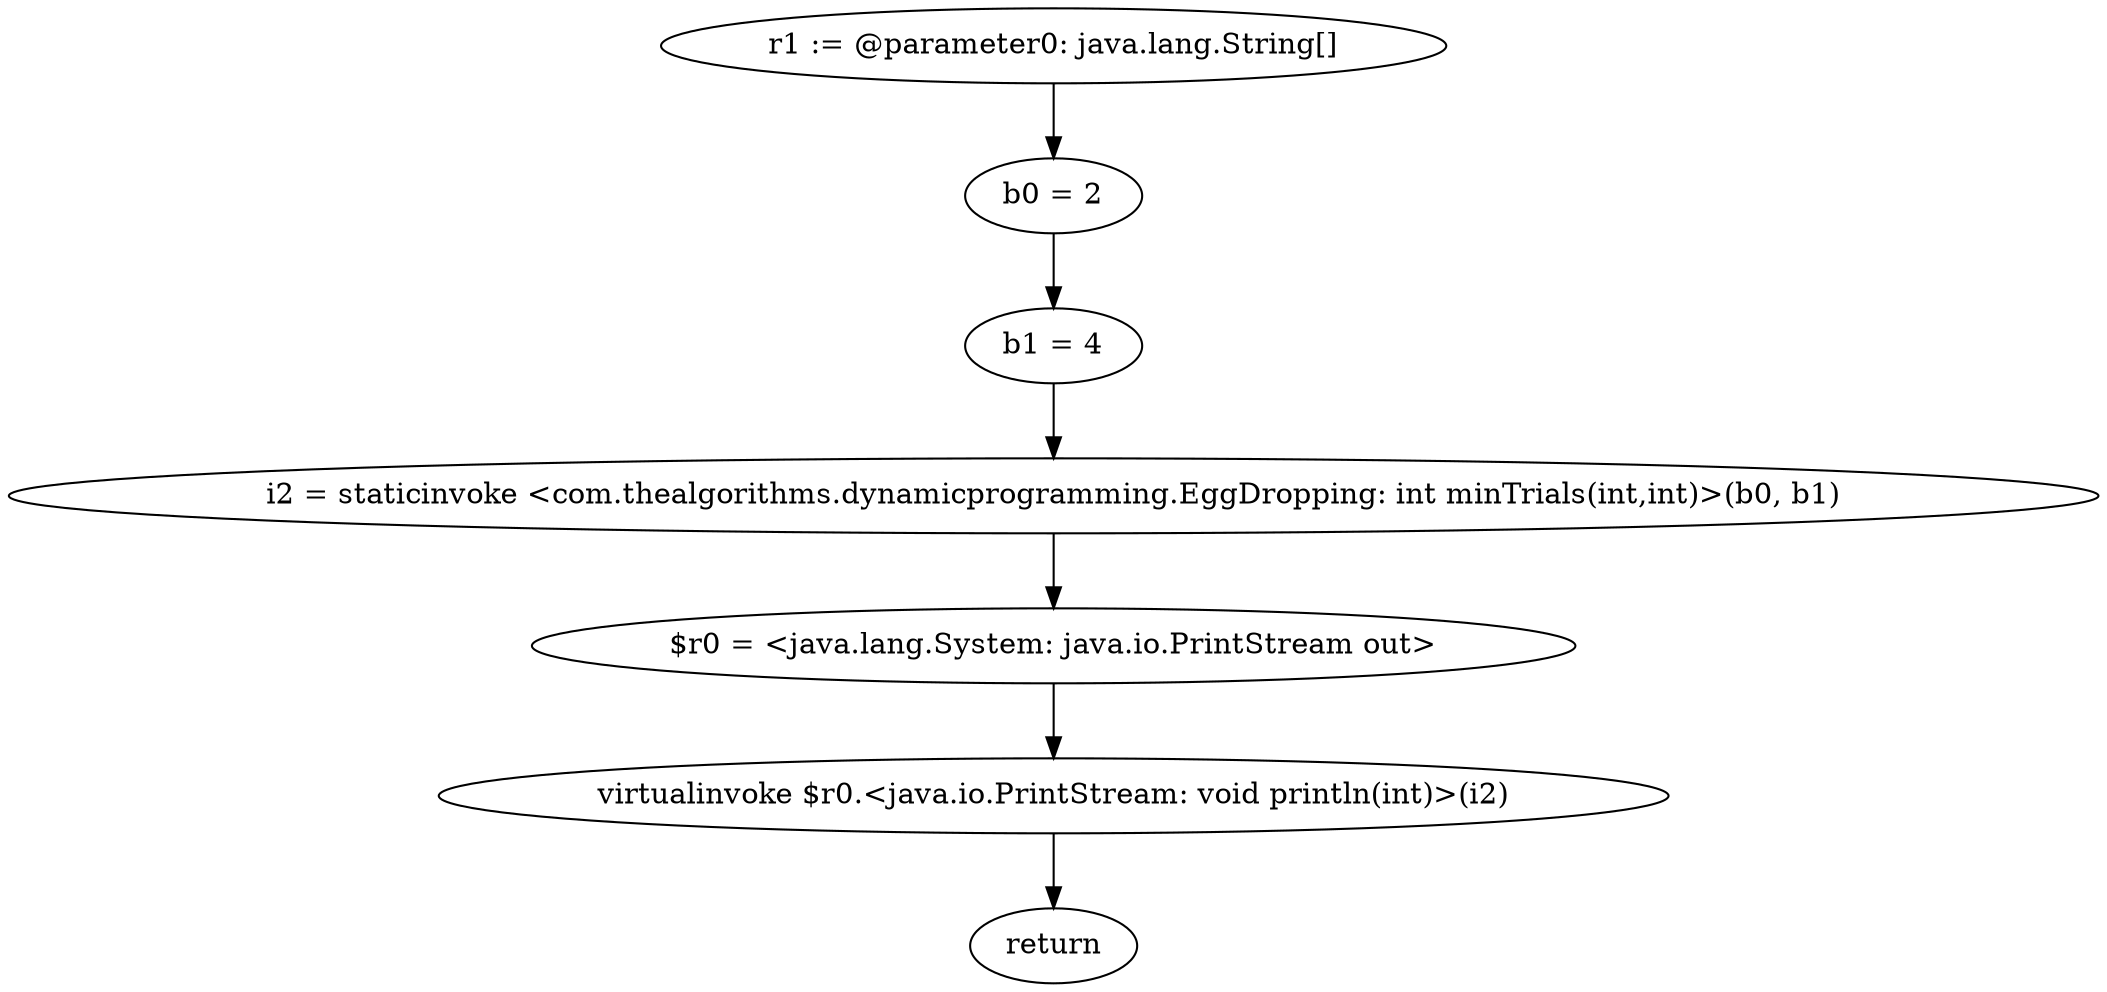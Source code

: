 digraph "unitGraph" {
    "r1 := @parameter0: java.lang.String[]"
    "b0 = 2"
    "b1 = 4"
    "i2 = staticinvoke <com.thealgorithms.dynamicprogramming.EggDropping: int minTrials(int,int)>(b0, b1)"
    "$r0 = <java.lang.System: java.io.PrintStream out>"
    "virtualinvoke $r0.<java.io.PrintStream: void println(int)>(i2)"
    "return"
    "r1 := @parameter0: java.lang.String[]"->"b0 = 2";
    "b0 = 2"->"b1 = 4";
    "b1 = 4"->"i2 = staticinvoke <com.thealgorithms.dynamicprogramming.EggDropping: int minTrials(int,int)>(b0, b1)";
    "i2 = staticinvoke <com.thealgorithms.dynamicprogramming.EggDropping: int minTrials(int,int)>(b0, b1)"->"$r0 = <java.lang.System: java.io.PrintStream out>";
    "$r0 = <java.lang.System: java.io.PrintStream out>"->"virtualinvoke $r0.<java.io.PrintStream: void println(int)>(i2)";
    "virtualinvoke $r0.<java.io.PrintStream: void println(int)>(i2)"->"return";
}
